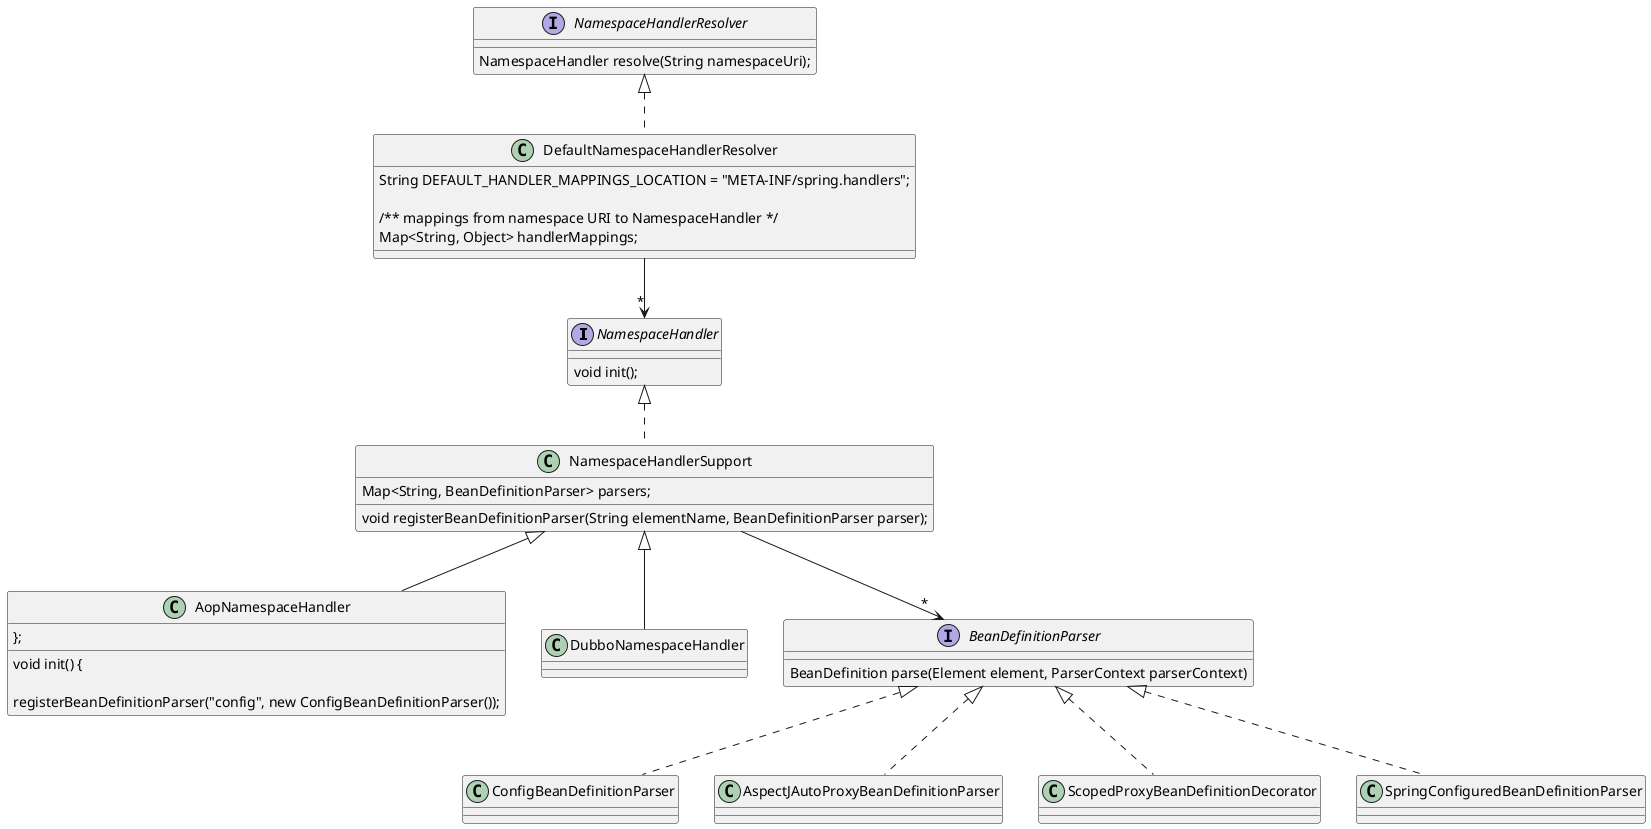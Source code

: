 @startuml


interface NamespaceHandler
abstract NamespaceHandlerSupport
class  AopNamespaceHandler
class  DubboNamespaceHandler
interface NamespaceHandlerResolver
class  DefaultNamespaceHandlerResolver

interface BeanDefinitionParser


NamespaceHandlerResolver <|.. DefaultNamespaceHandlerResolver
NamespaceHandler  <|.. NamespaceHandlerSupport
NamespaceHandlerSupport <|-- AopNamespaceHandler
NamespaceHandlerSupport <|-- DubboNamespaceHandler
DefaultNamespaceHandlerResolver --> "*" NamespaceHandler
NamespaceHandlerSupport  --> "*" BeanDefinitionParser

BeanDefinitionParser  <|.. ConfigBeanDefinitionParser
BeanDefinitionParser  <|.. AspectJAutoProxyBeanDefinitionParser
BeanDefinitionParser  <|.. ScopedProxyBeanDefinitionDecorator
BeanDefinitionParser  <|.. SpringConfiguredBeanDefinitionParser

interface NamespaceHandler {
  void init();
}

class AopNamespaceHandler {
  void init() {

  		registerBeanDefinitionParser("config", new ConfigBeanDefinitionParser());


  	};
}
interface NamespaceHandlerResolver {
    NamespaceHandler resolve(String namespaceUri);
}

interface BeanDefinitionParser {
   BeanDefinition parse(Element element, ParserContext parserContext)
}


class NamespaceHandlerSupport {
   Map<String, BeanDefinitionParser> parsers;

   void registerBeanDefinitionParser(String elementName, BeanDefinitionParser parser);
}
class DefaultNamespaceHandlerResolver {
   String DEFAULT_HANDLER_MAPPINGS_LOCATION = "META-INF/spring.handlers";

   /** mappings from namespace URI to NamespaceHandler */
   Map<String, Object> handlerMappings;
}


@enduml